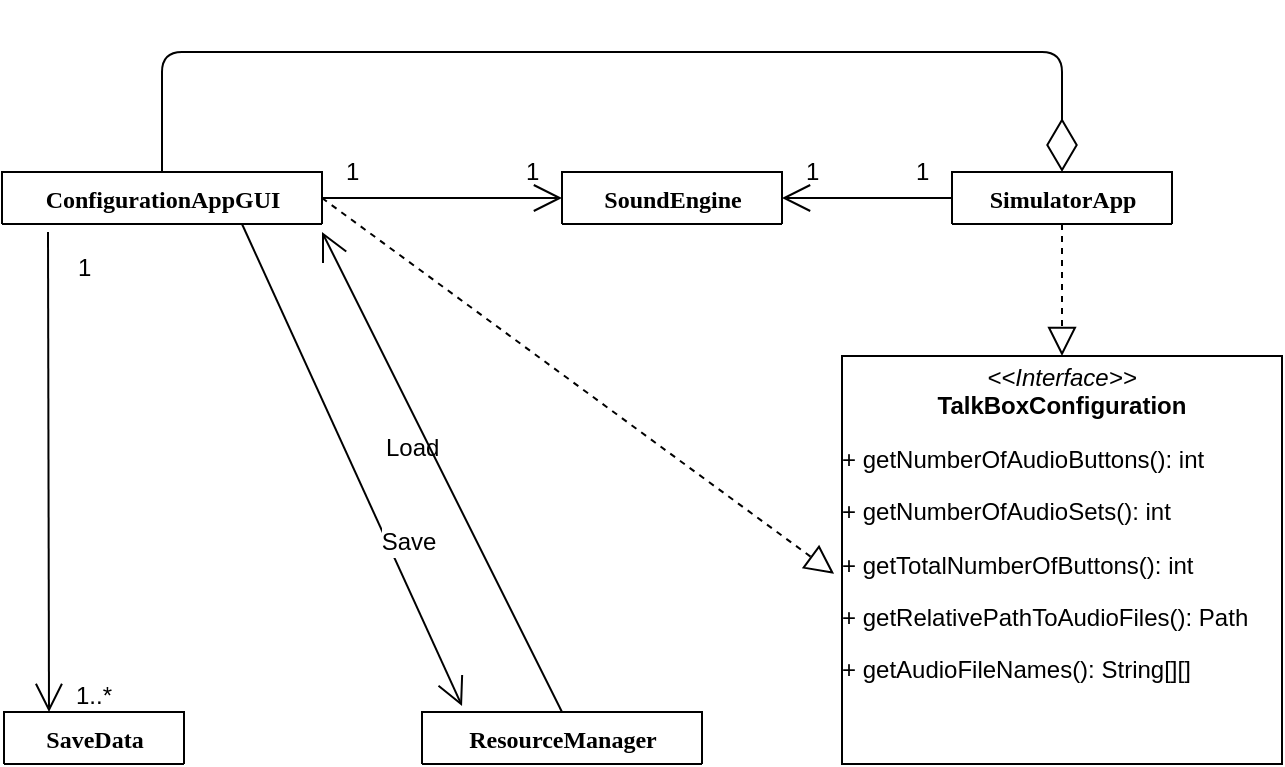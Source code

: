 <mxfile version="10.5.5" type="device"><diagram name="Page-1" id="6133507b-19e7-1e82-6fc7-422aa6c4b21f"><mxGraphModel dx="840" dy="403" grid="1" gridSize="10" guides="1" tooltips="1" connect="1" arrows="1" fold="1" page="1" pageScale="1" pageWidth="1100" pageHeight="850" background="#ffffff" math="0" shadow="0"><root><mxCell id="0"/><mxCell id="1" parent="0"/><mxCell id="235556782a83e6d0-1" value="SaveData" style="swimlane;html=1;fontStyle=1;align=center;verticalAlign=top;childLayout=stackLayout;horizontal=1;startSize=26;horizontalStack=0;resizeParent=1;resizeLast=0;collapsible=1;marginBottom=0;swimlaneFillColor=#ffffff;rounded=0;shadow=0;comic=0;labelBackgroundColor=none;strokeColor=#000000;strokeWidth=1;fillColor=none;fontFamily=Verdana;fontSize=12;fontColor=#000000;" parent="1" vertex="1" collapsed="1"><mxGeometry x="51" y="370" width="90" height="26" as="geometry"><mxRectangle x="25" y="370" width="195" height="242" as="alternateBounds"/></mxGeometry></mxCell><mxCell id="235556782a83e6d0-2" value="+ finalList: JList" style="text;html=1;strokeColor=none;fillColor=none;align=left;verticalAlign=top;spacingLeft=4;spacingRight=4;whiteSpace=wrap;overflow=hidden;rotatable=0;points=[[0,0.5],[1,0.5]];portConstraint=eastwest;" parent="235556782a83e6d0-1" vertex="1"><mxGeometry y="26" width="90" height="26" as="geometry"/></mxCell><mxCell id="235556782a83e6d0-3" value="+&amp;nbsp;&lt;span&gt;order&lt;/span&gt;&lt;span&gt;:&amp;nbsp;&lt;/span&gt;&lt;span&gt;JComboBox&lt;/span&gt;" style="text;html=1;strokeColor=none;fillColor=none;align=left;verticalAlign=top;spacingLeft=4;spacingRight=4;whiteSpace=wrap;overflow=hidden;rotatable=0;points=[[0,0.5],[1,0.5]];portConstraint=eastwest;" parent="235556782a83e6d0-1" vertex="1"><mxGeometry y="52" width="90" height="26" as="geometry"/></mxCell><mxCell id="235556782a83e6d0-5" value="+&amp;nbsp;&lt;span&gt;numberOfAudioButtons&lt;/span&gt;&lt;span&gt;:&amp;nbsp;&lt;/span&gt;&lt;span&gt;int&lt;/span&gt;&lt;br&gt;" style="text;html=1;strokeColor=none;fillColor=none;align=left;verticalAlign=top;spacingLeft=4;spacingRight=4;whiteSpace=wrap;overflow=hidden;rotatable=0;points=[[0,0.5],[1,0.5]];portConstraint=eastwest;" parent="235556782a83e6d0-1" vertex="1"><mxGeometry y="78" width="90" height="26" as="geometry"/></mxCell><mxCell id="PMLCwmGXdVcPx-4oooxd-16" value="+&amp;nbsp;&lt;span&gt;numberOfAudioSets&lt;/span&gt;&lt;span&gt;: int&lt;/span&gt;&lt;br&gt;" style="text;html=1;strokeColor=none;fillColor=none;align=left;verticalAlign=top;spacingLeft=4;spacingRight=4;whiteSpace=wrap;overflow=hidden;rotatable=0;points=[[0,0.5],[1,0.5]];portConstraint=eastwest;" vertex="1" parent="235556782a83e6d0-1"><mxGeometry y="104" width="90" height="26" as="geometry"/></mxCell><mxCell id="PMLCwmGXdVcPx-4oooxd-17" value="+&amp;nbsp;&lt;span&gt;totalNumberOfButtons&lt;/span&gt;&lt;span&gt;: int&lt;/span&gt;&lt;br&gt;" style="text;html=1;strokeColor=none;fillColor=none;align=left;verticalAlign=top;spacingLeft=4;spacingRight=4;whiteSpace=wrap;overflow=hidden;rotatable=0;points=[[0,0.5],[1,0.5]];portConstraint=eastwest;" vertex="1" parent="235556782a83e6d0-1"><mxGeometry y="130" width="90" height="26" as="geometry"/></mxCell><mxCell id="PMLCwmGXdVcPx-4oooxd-18" value="+&amp;nbsp;&lt;span&gt;relativePathToAudioFiles&lt;/span&gt;&lt;span&gt;: String&lt;/span&gt;&lt;br&gt;" style="text;html=1;strokeColor=none;fillColor=none;align=left;verticalAlign=top;spacingLeft=4;spacingRight=4;whiteSpace=wrap;overflow=hidden;rotatable=0;points=[[0,0.5],[1,0.5]];portConstraint=eastwest;" vertex="1" parent="235556782a83e6d0-1"><mxGeometry y="156" width="90" height="26" as="geometry"/></mxCell><mxCell id="PMLCwmGXdVcPx-4oooxd-19" value="+&amp;nbsp;&lt;span&gt;audioFileNames&lt;/span&gt;&lt;span&gt;: String[][]&lt;/span&gt;&lt;br&gt;" style="text;html=1;strokeColor=none;fillColor=none;align=left;verticalAlign=top;spacingLeft=4;spacingRight=4;whiteSpace=wrap;overflow=hidden;rotatable=0;points=[[0,0.5],[1,0.5]];portConstraint=eastwest;" vertex="1" parent="235556782a83e6d0-1"><mxGeometry y="182" width="90" height="26" as="geometry"/></mxCell><mxCell id="235556782a83e6d0-6" value="" style="line;html=1;strokeWidth=1;fillColor=none;align=left;verticalAlign=middle;spacingTop=-1;spacingLeft=3;spacingRight=3;rotatable=0;labelPosition=right;points=[];portConstraint=eastwest;" parent="235556782a83e6d0-1" vertex="1"><mxGeometry y="208" width="90" height="8" as="geometry"/></mxCell><mxCell id="78961159f06e98e8-17" value="ConfigurationAppGUI" style="swimlane;html=1;fontStyle=1;align=center;verticalAlign=top;childLayout=stackLayout;horizontal=1;startSize=26;horizontalStack=0;resizeParent=1;resizeLast=0;collapsible=1;marginBottom=0;swimlaneFillColor=#ffffff;rounded=0;shadow=0;comic=0;labelBackgroundColor=none;strokeColor=#000000;strokeWidth=1;fillColor=none;fontFamily=Verdana;fontSize=12;fontColor=#000000;" parent="1" vertex="1" collapsed="1"><mxGeometry x="50" y="100" width="160" height="26" as="geometry"><mxRectangle x="50" y="100" width="245" height="1542" as="alternateBounds"/></mxGeometry></mxCell><mxCell id="78961159f06e98e8-23" value="+&amp;nbsp;&lt;span&gt;VERSION&lt;/span&gt;&lt;span&gt;: String&lt;/span&gt;&lt;br&gt;" style="text;html=1;strokeColor=none;fillColor=none;align=left;verticalAlign=top;spacingLeft=4;spacingRight=4;whiteSpace=wrap;overflow=hidden;rotatable=0;points=[[0,0.5],[1,0.5]];portConstraint=eastwest;" parent="78961159f06e98e8-17" vertex="1"><mxGeometry y="26" width="160" height="26" as="geometry"/></mxCell><mxCell id="PMLCwmGXdVcPx-4oooxd-26" value="+&amp;nbsp;&lt;span&gt;AUDIO_DIR&lt;/span&gt;&lt;span&gt;: String&lt;/span&gt;&lt;br&gt;" style="text;html=1;strokeColor=none;fillColor=none;align=left;verticalAlign=top;spacingLeft=4;spacingRight=4;whiteSpace=wrap;overflow=hidden;rotatable=0;points=[[0,0.5],[1,0.5]];portConstraint=eastwest;" vertex="1" parent="78961159f06e98e8-17"><mxGeometry y="52" width="160" height="26" as="geometry"/></mxCell><mxCell id="PMLCwmGXdVcPx-4oooxd-27" value="+&amp;nbsp;&lt;span&gt;fileName&lt;/span&gt;&lt;span&gt;: String&lt;/span&gt;&lt;br&gt;" style="text;html=1;strokeColor=none;fillColor=none;align=left;verticalAlign=top;spacingLeft=4;spacingRight=4;whiteSpace=wrap;overflow=hidden;rotatable=0;points=[[0,0.5],[1,0.5]];portConstraint=eastwest;" vertex="1" parent="78961159f06e98e8-17"><mxGeometry y="78" width="160" height="26" as="geometry"/></mxCell><mxCell id="78961159f06e98e8-24" value="+ JList: audioList" style="text;html=1;strokeColor=none;fillColor=none;align=left;verticalAlign=top;spacingLeft=4;spacingRight=4;whiteSpace=wrap;overflow=hidden;rotatable=0;points=[[0,0.5],[1,0.5]];portConstraint=eastwest;" parent="78961159f06e98e8-17" vertex="1"><mxGeometry y="104" width="160" height="26" as="geometry"/></mxCell><mxCell id="PMLCwmGXdVcPx-4oooxd-28" value="+&amp;nbsp;&lt;span&gt;slider&lt;/span&gt;&lt;span&gt;:&amp;nbsp;&lt;/span&gt;&lt;span&gt;JSlider&lt;/span&gt;&lt;br&gt;" style="text;html=1;strokeColor=none;fillColor=none;align=left;verticalAlign=top;spacingLeft=4;spacingRight=4;whiteSpace=wrap;overflow=hidden;rotatable=0;points=[[0,0.5],[1,0.5]];portConstraint=eastwest;" vertex="1" parent="78961159f06e98e8-17"><mxGeometry y="130" width="160" height="26" as="geometry"/></mxCell><mxCell id="PMLCwmGXdVcPx-4oooxd-29" value="+&amp;nbsp;&lt;span&gt;infoLabel&lt;/span&gt;&lt;span&gt;:&amp;nbsp;&lt;/span&gt;&lt;span&gt;JLabel&lt;/span&gt;&lt;br&gt;" style="text;html=1;strokeColor=none;fillColor=none;align=left;verticalAlign=top;spacingLeft=4;spacingRight=4;whiteSpace=wrap;overflow=hidden;rotatable=0;points=[[0,0.5],[1,0.5]];portConstraint=eastwest;" vertex="1" parent="78961159f06e98e8-17"><mxGeometry y="156" width="160" height="26" as="geometry"/></mxCell><mxCell id="PMLCwmGXdVcPx-4oooxd-30" value="+&amp;nbsp;&lt;span&gt;player&lt;/span&gt;&lt;span&gt;:&amp;nbsp;&lt;/span&gt;&lt;span&gt;SoundEngine&lt;/span&gt;&lt;br&gt;" style="text;html=1;strokeColor=none;fillColor=none;align=left;verticalAlign=top;spacingLeft=4;spacingRight=4;whiteSpace=wrap;overflow=hidden;rotatable=0;points=[[0,0.5],[1,0.5]];portConstraint=eastwest;" vertex="1" parent="78961159f06e98e8-17"><mxGeometry y="182" width="160" height="26" as="geometry"/></mxCell><mxCell id="PMLCwmGXdVcPx-4oooxd-31" value="+&amp;nbsp;&lt;span&gt;initialList&lt;/span&gt;&lt;span&gt;:&amp;nbsp;&lt;/span&gt;&lt;span&gt;JList&lt;/span&gt;" style="text;html=1;strokeColor=none;fillColor=none;align=left;verticalAlign=top;spacingLeft=4;spacingRight=4;whiteSpace=wrap;overflow=hidden;rotatable=0;points=[[0,0.5],[1,0.5]];portConstraint=eastwest;" vertex="1" parent="78961159f06e98e8-17"><mxGeometry y="208" width="160" height="26" as="geometry"/></mxCell><mxCell id="PMLCwmGXdVcPx-4oooxd-32" value="+&amp;nbsp;&lt;span&gt;finalList&lt;/span&gt;&lt;span&gt;:&amp;nbsp;&lt;/span&gt;&lt;span&gt;JList&lt;/span&gt;&lt;br&gt;" style="text;html=1;strokeColor=none;fillColor=none;align=left;verticalAlign=top;spacingLeft=4;spacingRight=4;whiteSpace=wrap;overflow=hidden;rotatable=0;points=[[0,0.5],[1,0.5]];portConstraint=eastwest;" vertex="1" parent="78961159f06e98e8-17"><mxGeometry y="234" width="160" height="26" as="geometry"/></mxCell><mxCell id="PMLCwmGXdVcPx-4oooxd-33" value="+&amp;nbsp;&lt;span&gt;order&lt;/span&gt;&lt;span&gt;:&amp;nbsp;&lt;/span&gt;&lt;span&gt;JComboBox&lt;/span&gt;" style="text;html=1;strokeColor=none;fillColor=none;align=left;verticalAlign=top;spacingLeft=4;spacingRight=4;whiteSpace=wrap;overflow=hidden;rotatable=0;points=[[0,0.5],[1,0.5]];portConstraint=eastwest;" vertex="1" parent="78961159f06e98e8-17"><mxGeometry y="260" width="160" height="26" as="geometry"/></mxCell><mxCell id="PMLCwmGXdVcPx-4oooxd-34" value="+&amp;nbsp;&lt;span&gt;initialListModel&lt;/span&gt;&lt;span&gt;:&amp;nbsp;&lt;/span&gt;&lt;span&gt;DefaultListModel&lt;/span&gt;&lt;br&gt;" style="text;html=1;strokeColor=none;fillColor=none;align=left;verticalAlign=top;spacingLeft=4;spacingRight=4;whiteSpace=wrap;overflow=hidden;rotatable=0;points=[[0,0.5],[1,0.5]];portConstraint=eastwest;" vertex="1" parent="78961159f06e98e8-17"><mxGeometry y="286" width="160" height="26" as="geometry"/></mxCell><mxCell id="PMLCwmGXdVcPx-4oooxd-35" value="+&amp;nbsp;&lt;span&gt;finalListModel&lt;/span&gt;&lt;span&gt;:&amp;nbsp;&lt;/span&gt;&lt;span&gt;DefaultListModel&lt;/span&gt;&lt;br&gt;" style="text;html=1;strokeColor=none;fillColor=none;align=left;verticalAlign=top;spacingLeft=4;spacingRight=4;whiteSpace=wrap;overflow=hidden;rotatable=0;points=[[0,0.5],[1,0.5]];portConstraint=eastwest;" vertex="1" parent="78961159f06e98e8-17"><mxGeometry y="312" width="160" height="26" as="geometry"/></mxCell><mxCell id="PMLCwmGXdVcPx-4oooxd-36" value="+&amp;nbsp;&lt;span&gt;audioListModel&lt;/span&gt;&lt;span&gt;:&amp;nbsp;&lt;/span&gt;&lt;span&gt;DefaultListModel&lt;/span&gt;&lt;br&gt;" style="text;html=1;strokeColor=none;fillColor=none;align=left;verticalAlign=top;spacingLeft=4;spacingRight=4;whiteSpace=wrap;overflow=hidden;rotatable=0;points=[[0,0.5],[1,0.5]];portConstraint=eastwest;" vertex="1" parent="78961159f06e98e8-17"><mxGeometry y="338" width="160" height="26" as="geometry"/></mxCell><mxCell id="PMLCwmGXdVcPx-4oooxd-37" value="+&amp;nbsp;&lt;span&gt;orderButtons&lt;/span&gt;&lt;span&gt;: Integer[]&lt;/span&gt;&lt;br&gt;" style="text;html=1;strokeColor=none;fillColor=none;align=left;verticalAlign=top;spacingLeft=4;spacingRight=4;whiteSpace=wrap;overflow=hidden;rotatable=0;points=[[0,0.5],[1,0.5]];portConstraint=eastwest;" vertex="1" parent="78961159f06e98e8-17"><mxGeometry y="364" width="160" height="26" as="geometry"/></mxCell><mxCell id="PMLCwmGXdVcPx-4oooxd-38" value="+&amp;nbsp;&lt;span&gt;orderModel&lt;/span&gt;&lt;span&gt;:&amp;nbsp;&lt;/span&gt;&lt;span&gt;DefaultComboBoxModel&lt;/span&gt;" style="text;html=1;strokeColor=none;fillColor=none;align=left;verticalAlign=top;spacingLeft=4;spacingRight=4;whiteSpace=wrap;overflow=hidden;rotatable=0;points=[[0,0.5],[1,0.5]];portConstraint=eastwest;" vertex="1" parent="78961159f06e98e8-17"><mxGeometry y="390" width="160" height="26" as="geometry"/></mxCell><mxCell id="PMLCwmGXdVcPx-4oooxd-39" value="+&amp;nbsp;&lt;span&gt;comp&lt;/span&gt;&lt;span&gt;: &lt;/span&gt;&lt;span&gt;Component[]&lt;/span&gt;" style="text;html=1;strokeColor=none;fillColor=none;align=left;verticalAlign=top;spacingLeft=4;spacingRight=4;whiteSpace=wrap;overflow=hidden;rotatable=0;points=[[0,0.5],[1,0.5]];portConstraint=eastwest;" vertex="1" parent="78961159f06e98e8-17"><mxGeometry y="416" width="160" height="26" as="geometry"/></mxCell><mxCell id="PMLCwmGXdVcPx-4oooxd-40" value="+ c: int" style="text;html=1;strokeColor=none;fillColor=none;align=left;verticalAlign=top;spacingLeft=4;spacingRight=4;whiteSpace=wrap;overflow=hidden;rotatable=0;points=[[0,0.5],[1,0.5]];portConstraint=eastwest;" vertex="1" parent="78961159f06e98e8-17"><mxGeometry y="442" width="160" height="26" as="geometry"/></mxCell><mxCell id="PMLCwmGXdVcPx-4oooxd-41" value="+&amp;nbsp;&lt;span&gt;playBtn&lt;/span&gt;&lt;span&gt;:&amp;nbsp;&lt;/span&gt;&lt;span&gt;JButton&lt;/span&gt;&lt;br&gt;" style="text;html=1;strokeColor=none;fillColor=none;align=left;verticalAlign=top;spacingLeft=4;spacingRight=4;whiteSpace=wrap;overflow=hidden;rotatable=0;points=[[0,0.5],[1,0.5]];portConstraint=eastwest;" vertex="1" parent="78961159f06e98e8-17"><mxGeometry y="468" width="160" height="26" as="geometry"/></mxCell><mxCell id="PMLCwmGXdVcPx-4oooxd-42" value="+&amp;nbsp;&lt;span&gt;stopBtn&lt;/span&gt;&lt;span&gt;:&amp;nbsp;&lt;/span&gt;&lt;span&gt;JButton&lt;/span&gt;&lt;br&gt;" style="text;html=1;strokeColor=none;fillColor=none;align=left;verticalAlign=top;spacingLeft=4;spacingRight=4;whiteSpace=wrap;overflow=hidden;rotatable=0;points=[[0,0.5],[1,0.5]];portConstraint=eastwest;" vertex="1" parent="78961159f06e98e8-17"><mxGeometry y="494" width="160" height="26" as="geometry"/></mxCell><mxCell id="PMLCwmGXdVcPx-4oooxd-43" value="+&amp;nbsp;&lt;span&gt;pauseBtn&lt;/span&gt;&lt;span&gt;:&amp;nbsp;&lt;/span&gt;&lt;span&gt;JButton&lt;/span&gt;&lt;br&gt;" style="text;html=1;strokeColor=none;fillColor=none;align=left;verticalAlign=top;spacingLeft=4;spacingRight=4;whiteSpace=wrap;overflow=hidden;rotatable=0;points=[[0,0.5],[1,0.5]];portConstraint=eastwest;" vertex="1" parent="78961159f06e98e8-17"><mxGeometry y="520" width="160" height="26" as="geometry"/></mxCell><mxCell id="PMLCwmGXdVcPx-4oooxd-44" value="+&amp;nbsp;&lt;span&gt;resumeBtn&lt;/span&gt;&lt;span&gt;:&amp;nbsp;&lt;/span&gt;&lt;span&gt;JButton&lt;/span&gt;&lt;br&gt;" style="text;html=1;strokeColor=none;fillColor=none;align=left;verticalAlign=top;spacingLeft=4;spacingRight=4;whiteSpace=wrap;overflow=hidden;rotatable=0;points=[[0,0.5],[1,0.5]];portConstraint=eastwest;" vertex="1" parent="78961159f06e98e8-17"><mxGeometry y="546" width="160" height="26" as="geometry"/></mxCell><mxCell id="PMLCwmGXdVcPx-4oooxd-45" value="+&amp;nbsp;&lt;span&gt;resetBtn&lt;/span&gt;&lt;span&gt;:&amp;nbsp;&lt;/span&gt;&lt;span&gt;JButton&lt;/span&gt;&lt;br&gt;" style="text;html=1;strokeColor=none;fillColor=none;align=left;verticalAlign=top;spacingLeft=4;spacingRight=4;whiteSpace=wrap;overflow=hidden;rotatable=0;points=[[0,0.5],[1,0.5]];portConstraint=eastwest;" vertex="1" parent="78961159f06e98e8-17"><mxGeometry y="572" width="160" height="26" as="geometry"/></mxCell><mxCell id="PMLCwmGXdVcPx-4oooxd-46" value="+&amp;nbsp;&lt;span&gt;swapBtn&lt;/span&gt;&lt;span&gt;:&amp;nbsp;&lt;/span&gt;&lt;span&gt;JButton&lt;/span&gt;&lt;br&gt;" style="text;html=1;strokeColor=none;fillColor=none;align=left;verticalAlign=top;spacingLeft=4;spacingRight=4;whiteSpace=wrap;overflow=hidden;rotatable=0;points=[[0,0.5],[1,0.5]];portConstraint=eastwest;" vertex="1" parent="78961159f06e98e8-17"><mxGeometry y="598" width="160" height="26" as="geometry"/></mxCell><mxCell id="PMLCwmGXdVcPx-4oooxd-47" value="+&amp;nbsp;&lt;span&gt;saveChangesBtn&lt;/span&gt;&lt;span&gt;:&amp;nbsp;&lt;/span&gt;&lt;span&gt;JButton&lt;/span&gt;&lt;br&gt;" style="text;html=1;strokeColor=none;fillColor=none;align=left;verticalAlign=top;spacingLeft=4;spacingRight=4;whiteSpace=wrap;overflow=hidden;rotatable=0;points=[[0,0.5],[1,0.5]];portConstraint=eastwest;" vertex="1" parent="78961159f06e98e8-17"><mxGeometry y="624" width="160" height="26" as="geometry"/></mxCell><mxCell id="PMLCwmGXdVcPx-4oooxd-48" value="+&amp;nbsp;&lt;span&gt;addFinalBtn&lt;/span&gt;&lt;span&gt;:&amp;nbsp;&lt;/span&gt;&lt;span&gt;JButton&lt;/span&gt;&lt;br&gt;" style="text;html=1;strokeColor=none;fillColor=none;align=left;verticalAlign=top;spacingLeft=4;spacingRight=4;whiteSpace=wrap;overflow=hidden;rotatable=0;points=[[0,0.5],[1,0.5]];portConstraint=eastwest;" vertex="1" parent="78961159f06e98e8-17"><mxGeometry y="650" width="160" height="26" as="geometry"/></mxCell><mxCell id="PMLCwmGXdVcPx-4oooxd-49" value="+&amp;nbsp;&lt;span&gt;addNewBtn&lt;/span&gt;&lt;span&gt;:&amp;nbsp;&lt;/span&gt;&lt;span&gt;JButton&lt;/span&gt;&lt;br&gt;" style="text;html=1;strokeColor=none;fillColor=none;align=left;verticalAlign=top;spacingLeft=4;spacingRight=4;whiteSpace=wrap;overflow=hidden;rotatable=0;points=[[0,0.5],[1,0.5]];portConstraint=eastwest;" vertex="1" parent="78961159f06e98e8-17"><mxGeometry y="676" width="160" height="26" as="geometry"/></mxCell><mxCell id="PMLCwmGXdVcPx-4oooxd-50" value="+&amp;nbsp;&lt;span&gt;removeNewBtn&lt;/span&gt;&lt;span&gt;:&amp;nbsp;&lt;/span&gt;&lt;span&gt;JButton&lt;/span&gt;&lt;br&gt;" style="text;html=1;strokeColor=none;fillColor=none;align=left;verticalAlign=top;spacingLeft=4;spacingRight=4;whiteSpace=wrap;overflow=hidden;rotatable=0;points=[[0,0.5],[1,0.5]];portConstraint=eastwest;" vertex="1" parent="78961159f06e98e8-17"><mxGeometry y="702" width="160" height="26" as="geometry"/></mxCell><mxCell id="PMLCwmGXdVcPx-4oooxd-51" value="+&amp;nbsp;&lt;span&gt;removeFinalBtn&lt;/span&gt;&lt;span&gt;:&amp;nbsp;&lt;/span&gt;&lt;span&gt;JButton&lt;/span&gt;&lt;br&gt;" style="text;html=1;strokeColor=none;fillColor=none;align=left;verticalAlign=top;spacingLeft=4;spacingRight=4;whiteSpace=wrap;overflow=hidden;rotatable=0;points=[[0,0.5],[1,0.5]];portConstraint=eastwest;" vertex="1" parent="78961159f06e98e8-17"><mxGeometry y="728" width="160" height="26" as="geometry"/></mxCell><mxCell id="PMLCwmGXdVcPx-4oooxd-52" value="+&amp;nbsp;&lt;span&gt;launchSimApp&lt;/span&gt;&lt;span&gt;:&amp;nbsp;&lt;/span&gt;&lt;span&gt;JButton&lt;/span&gt;&lt;br&gt;" style="text;html=1;strokeColor=none;fillColor=none;align=left;verticalAlign=top;spacingLeft=4;spacingRight=4;whiteSpace=wrap;overflow=hidden;rotatable=0;points=[[0,0.5],[1,0.5]];portConstraint=eastwest;" vertex="1" parent="78961159f06e98e8-17"><mxGeometry y="754" width="160" height="26" as="geometry"/></mxCell><mxCell id="PMLCwmGXdVcPx-4oooxd-53" value="+&amp;nbsp;&lt;span&gt;rightScrollPane&lt;/span&gt;&lt;span&gt;:&amp;nbsp;&lt;/span&gt;&lt;span&gt;JScrollPane&lt;/span&gt;&lt;br&gt;" style="text;html=1;strokeColor=none;fillColor=none;align=left;verticalAlign=top;spacingLeft=4;spacingRight=4;whiteSpace=wrap;overflow=hidden;rotatable=0;points=[[0,0.5],[1,0.5]];portConstraint=eastwest;" vertex="1" parent="78961159f06e98e8-17"><mxGeometry y="780" width="160" height="26" as="geometry"/></mxCell><mxCell id="PMLCwmGXdVcPx-4oooxd-54" value="+&amp;nbsp;&lt;span&gt;leftScrollPane&lt;/span&gt;&lt;span&gt;:&amp;nbsp;&lt;/span&gt;&lt;span&gt;JScrollPane&lt;/span&gt;&lt;br&gt;" style="text;html=1;strokeColor=none;fillColor=none;align=left;verticalAlign=top;spacingLeft=4;spacingRight=4;whiteSpace=wrap;overflow=hidden;rotatable=0;points=[[0,0.5],[1,0.5]];portConstraint=eastwest;" vertex="1" parent="78961159f06e98e8-17"><mxGeometry y="806" width="160" height="26" as="geometry"/></mxCell><mxCell id="PMLCwmGXdVcPx-4oooxd-55" value="+&amp;nbsp;&lt;span&gt;myFrame&lt;/span&gt;&lt;span&gt;:&amp;nbsp;&lt;/span&gt;&lt;span&gt;SimulatorApp&lt;/span&gt;&lt;br&gt;" style="text;html=1;strokeColor=none;fillColor=none;align=left;verticalAlign=top;spacingLeft=4;spacingRight=4;whiteSpace=wrap;overflow=hidden;rotatable=0;points=[[0,0.5],[1,0.5]];portConstraint=eastwest;" vertex="1" parent="78961159f06e98e8-17"><mxGeometry y="832" width="160" height="26" as="geometry"/></mxCell><mxCell id="PMLCwmGXdVcPx-4oooxd-56" value="+&amp;nbsp;&lt;span&gt;savedConfig&lt;/span&gt;&lt;span&gt;:&amp;nbsp;&lt;/span&gt;&lt;span&gt;File&lt;/span&gt;&lt;br&gt;" style="text;html=1;strokeColor=none;fillColor=none;align=left;verticalAlign=top;spacingLeft=4;spacingRight=4;whiteSpace=wrap;overflow=hidden;rotatable=0;points=[[0,0.5],[1,0.5]];portConstraint=eastwest;" vertex="1" parent="78961159f06e98e8-17"><mxGeometry y="858" width="160" height="26" as="geometry"/></mxCell><mxCell id="PMLCwmGXdVcPx-4oooxd-57" value="+&amp;nbsp;&lt;span&gt;sounds&lt;/span&gt;&lt;span&gt;:&amp;nbsp;&lt;/span&gt;&lt;span&gt;File&lt;/span&gt;&lt;br&gt;" style="text;html=1;strokeColor=none;fillColor=none;align=left;verticalAlign=top;spacingLeft=4;spacingRight=4;whiteSpace=wrap;overflow=hidden;rotatable=0;points=[[0,0.5],[1,0.5]];portConstraint=eastwest;" vertex="1" parent="78961159f06e98e8-17"><mxGeometry y="884" width="160" height="26" as="geometry"/></mxCell><mxCell id="78961159f06e98e8-19" value="" style="line;html=1;strokeWidth=1;fillColor=none;align=left;verticalAlign=middle;spacingTop=-1;spacingLeft=3;spacingRight=3;rotatable=0;labelPosition=right;points=[];portConstraint=eastwest;" parent="78961159f06e98e8-17" vertex="1"><mxGeometry y="910" width="160" height="8" as="geometry"/></mxCell><mxCell id="78961159f06e98e8-27" value="+ main(&lt;span&gt;String[]&lt;/span&gt;&lt;span&gt;): void&lt;/span&gt;&lt;br&gt;" style="text;html=1;strokeColor=none;fillColor=none;align=left;verticalAlign=top;spacingLeft=4;spacingRight=4;whiteSpace=wrap;overflow=hidden;rotatable=0;points=[[0,0.5],[1,0.5]];portConstraint=eastwest;" parent="78961159f06e98e8-17" vertex="1"><mxGeometry y="918" width="160" height="26" as="geometry"/></mxCell><mxCell id="PMLCwmGXdVcPx-4oooxd-58" value="+ play(&lt;span&gt;): void&lt;/span&gt;&lt;br&gt;" style="text;html=1;strokeColor=none;fillColor=none;align=left;verticalAlign=top;spacingLeft=4;spacingRight=4;whiteSpace=wrap;overflow=hidden;rotatable=0;points=[[0,0.5],[1,0.5]];portConstraint=eastwest;" vertex="1" parent="78961159f06e98e8-17"><mxGeometry y="944" width="160" height="26" as="geometry"/></mxCell><mxCell id="PMLCwmGXdVcPx-4oooxd-67" value="+ showInfo(String&lt;span&gt;): void&lt;/span&gt;&lt;br&gt;" style="text;html=1;strokeColor=none;fillColor=none;align=left;verticalAlign=top;spacingLeft=4;spacingRight=4;whiteSpace=wrap;overflow=hidden;rotatable=0;points=[[0,0.5],[1,0.5]];portConstraint=eastwest;" vertex="1" parent="78961159f06e98e8-17"><mxGeometry y="970" width="160" height="26" as="geometry"/></mxCell><mxCell id="PMLCwmGXdVcPx-4oooxd-68" value="+ stop(&lt;span&gt;): void&lt;/span&gt;&lt;br&gt;" style="text;html=1;strokeColor=none;fillColor=none;align=left;verticalAlign=top;spacingLeft=4;spacingRight=4;whiteSpace=wrap;overflow=hidden;rotatable=0;points=[[0,0.5],[1,0.5]];portConstraint=eastwest;" vertex="1" parent="78961159f06e98e8-17"><mxGeometry y="996" width="160" height="26" as="geometry"/></mxCell><mxCell id="PMLCwmGXdVcPx-4oooxd-69" value="+ pause(&lt;span&gt;): void&lt;/span&gt;&lt;br&gt;" style="text;html=1;strokeColor=none;fillColor=none;align=left;verticalAlign=top;spacingLeft=4;spacingRight=4;whiteSpace=wrap;overflow=hidden;rotatable=0;points=[[0,0.5],[1,0.5]];portConstraint=eastwest;" vertex="1" parent="78961159f06e98e8-17"><mxGeometry y="1022" width="160" height="26" as="geometry"/></mxCell><mxCell id="PMLCwmGXdVcPx-4oooxd-70" value="+ resume(&lt;span&gt;): void&lt;/span&gt;&lt;br&gt;" style="text;html=1;strokeColor=none;fillColor=none;align=left;verticalAlign=top;spacingLeft=4;spacingRight=4;whiteSpace=wrap;overflow=hidden;rotatable=0;points=[[0,0.5],[1,0.5]];portConstraint=eastwest;" vertex="1" parent="78961159f06e98e8-17"><mxGeometry y="1048" width="160" height="26" as="geometry"/></mxCell><mxCell id="PMLCwmGXdVcPx-4oooxd-71" value="+ quit(&lt;span&gt;): void&lt;/span&gt;&lt;br&gt;" style="text;html=1;strokeColor=none;fillColor=none;align=left;verticalAlign=top;spacingLeft=4;spacingRight=4;whiteSpace=wrap;overflow=hidden;rotatable=0;points=[[0,0.5],[1,0.5]];portConstraint=eastwest;" vertex="1" parent="78961159f06e98e8-17"><mxGeometry y="1074" width="160" height="26" as="geometry"/></mxCell><mxCell id="PMLCwmGXdVcPx-4oooxd-72" value="+ showAbout(&lt;span&gt;): void&lt;/span&gt;&lt;br&gt;" style="text;html=1;strokeColor=none;fillColor=none;align=left;verticalAlign=top;spacingLeft=4;spacingRight=4;whiteSpace=wrap;overflow=hidden;rotatable=0;points=[[0,0.5],[1,0.5]];portConstraint=eastwest;" vertex="1" parent="78961159f06e98e8-17"><mxGeometry y="1100" width="160" height="26" as="geometry"/></mxCell><mxCell id="PMLCwmGXdVcPx-4oooxd-73" value="+ findFiles(String, Sring&lt;span&gt;): String[]&lt;/span&gt;&lt;br&gt;" style="text;html=1;strokeColor=none;fillColor=none;align=left;verticalAlign=top;spacingLeft=4;spacingRight=4;whiteSpace=wrap;overflow=hidden;rotatable=0;points=[[0,0.5],[1,0.5]];portConstraint=eastwest;" vertex="1" parent="78961159f06e98e8-17"><mxGeometry y="1126" width="160" height="26" as="geometry"/></mxCell><mxCell id="PMLCwmGXdVcPx-4oooxd-74" value="+ stateChanged(ChangeEvent&lt;span&gt;): void&lt;/span&gt;&lt;br&gt;" style="text;html=1;strokeColor=none;fillColor=none;align=left;verticalAlign=top;spacingLeft=4;spacingRight=4;whiteSpace=wrap;overflow=hidden;rotatable=0;points=[[0,0.5],[1,0.5]];portConstraint=eastwest;" vertex="1" parent="78961159f06e98e8-17"><mxGeometry y="1152" width="160" height="26" as="geometry"/></mxCell><mxCell id="PMLCwmGXdVcPx-4oooxd-75" value="+&amp;nbsp;&lt;span&gt;actionPerformed&lt;/span&gt;&lt;span&gt;(&lt;/span&gt;&lt;span&gt;ActionEvent&lt;/span&gt;&lt;span&gt;): void&lt;/span&gt;&lt;br&gt;" style="text;html=1;strokeColor=none;fillColor=none;align=left;verticalAlign=top;spacingLeft=4;spacingRight=4;whiteSpace=wrap;overflow=hidden;rotatable=0;points=[[0,0.5],[1,0.5]];portConstraint=eastwest;" vertex="1" parent="78961159f06e98e8-17"><mxGeometry y="1178" width="160" height="26" as="geometry"/></mxCell><mxCell id="PMLCwmGXdVcPx-4oooxd-76" value="+&amp;nbsp;&lt;span&gt;makeFrame&lt;/span&gt;&lt;span&gt;(&lt;/span&gt;&lt;span&gt;String[]&lt;/span&gt;&lt;span&gt;): void&lt;/span&gt;&lt;br&gt;" style="text;html=1;strokeColor=none;fillColor=none;align=left;verticalAlign=top;spacingLeft=4;spacingRight=4;whiteSpace=wrap;overflow=hidden;rotatable=0;points=[[0,0.5],[1,0.5]];portConstraint=eastwest;" vertex="1" parent="78961159f06e98e8-17"><mxGeometry y="1204" width="160" height="26" as="geometry"/></mxCell><mxCell id="PMLCwmGXdVcPx-4oooxd-77" value="+&amp;nbsp;&lt;span&gt;makeMenuBar&lt;/span&gt;&lt;span&gt;(&lt;/span&gt;&lt;span&gt;): void&lt;/span&gt;&lt;br&gt;" style="text;html=1;strokeColor=none;fillColor=none;align=left;verticalAlign=top;spacingLeft=4;spacingRight=4;whiteSpace=wrap;overflow=hidden;rotatable=0;points=[[0,0.5],[1,0.5]];portConstraint=eastwest;" vertex="1" parent="78961159f06e98e8-17"><mxGeometry y="1230" width="160" height="26" as="geometry"/></mxCell><mxCell id="PMLCwmGXdVcPx-4oooxd-78" value="+&amp;nbsp;&lt;span&gt;pickFile&lt;/span&gt;&lt;span&gt;(&lt;/span&gt;&lt;span&gt;): File&lt;/span&gt;&lt;br&gt;" style="text;html=1;strokeColor=none;fillColor=none;align=left;verticalAlign=top;spacingLeft=4;spacingRight=4;whiteSpace=wrap;overflow=hidden;rotatable=0;points=[[0,0.5],[1,0.5]];portConstraint=eastwest;" vertex="1" parent="78961159f06e98e8-17"><mxGeometry y="1256" width="160" height="26" as="geometry"/></mxCell><mxCell id="PMLCwmGXdVcPx-4oooxd-79" value="+&amp;nbsp;&lt;span&gt;copyFileUsingStream&lt;/span&gt;&lt;span&gt;(File, File&lt;/span&gt;&lt;span&gt;): void&lt;/span&gt;&lt;br&gt;" style="text;html=1;strokeColor=none;fillColor=none;align=left;verticalAlign=top;spacingLeft=4;spacingRight=4;whiteSpace=wrap;overflow=hidden;rotatable=0;points=[[0,0.5],[1,0.5]];portConstraint=eastwest;" vertex="1" parent="78961159f06e98e8-17"><mxGeometry y="1282" width="160" height="26" as="geometry"/></mxCell><mxCell id="PMLCwmGXdVcPx-4oooxd-80" value="+&amp;nbsp;&lt;span&gt;setBackground&lt;/span&gt;&lt;span&gt;(Jlist&lt;/span&gt;&lt;span&gt;): void&lt;/span&gt;&lt;br&gt;" style="text;html=1;strokeColor=none;fillColor=none;align=left;verticalAlign=top;spacingLeft=4;spacingRight=4;whiteSpace=wrap;overflow=hidden;rotatable=0;points=[[0,0.5],[1,0.5]];portConstraint=eastwest;" vertex="1" parent="78961159f06e98e8-17"><mxGeometry y="1308" width="160" height="26" as="geometry"/></mxCell><mxCell id="PMLCwmGXdVcPx-4oooxd-81" value="+&amp;nbsp;&lt;span&gt;addFinalBtn&lt;/span&gt;&lt;span&gt;(&lt;/span&gt;&lt;span&gt;String[]&lt;/span&gt;&lt;span&gt;): void&lt;/span&gt;&lt;br&gt;" style="text;html=1;strokeColor=none;fillColor=none;align=left;verticalAlign=top;spacingLeft=4;spacingRight=4;whiteSpace=wrap;overflow=hidden;rotatable=0;points=[[0,0.5],[1,0.5]];portConstraint=eastwest;" vertex="1" parent="78961159f06e98e8-17"><mxGeometry y="1334" width="160" height="26" as="geometry"/></mxCell><mxCell id="PMLCwmGXdVcPx-4oooxd-83" value="+&amp;nbsp;&lt;span&gt;removeFinalButton&lt;/span&gt;&lt;span&gt;(&lt;/span&gt;&lt;span&gt;): void&lt;/span&gt;&lt;br&gt;" style="text;html=1;strokeColor=none;fillColor=none;align=left;verticalAlign=top;spacingLeft=4;spacingRight=4;whiteSpace=wrap;overflow=hidden;rotatable=0;points=[[0,0.5],[1,0.5]];portConstraint=eastwest;" vertex="1" parent="78961159f06e98e8-17"><mxGeometry y="1360" width="160" height="26" as="geometry"/></mxCell><mxCell id="PMLCwmGXdVcPx-4oooxd-84" value="+&amp;nbsp;&lt;span&gt;swap&lt;/span&gt;&lt;span&gt;(&lt;/span&gt;&lt;span&gt;String[]&lt;/span&gt;&lt;span&gt;): void&lt;/span&gt;&lt;br&gt;" style="text;html=1;strokeColor=none;fillColor=none;align=left;verticalAlign=top;spacingLeft=4;spacingRight=4;whiteSpace=wrap;overflow=hidden;rotatable=0;points=[[0,0.5],[1,0.5]];portConstraint=eastwest;" vertex="1" parent="78961159f06e98e8-17"><mxGeometry y="1386" width="160" height="26" as="geometry"/></mxCell><mxCell id="PMLCwmGXdVcPx-4oooxd-85" value="+&amp;nbsp;&lt;span&gt;reset&lt;/span&gt;&lt;span&gt;(&lt;/span&gt;&lt;span&gt;String[]&lt;/span&gt;&lt;span&gt;): void&lt;/span&gt;&lt;br&gt;" style="text;html=1;strokeColor=none;fillColor=none;align=left;verticalAlign=top;spacingLeft=4;spacingRight=4;whiteSpace=wrap;overflow=hidden;rotatable=0;points=[[0,0.5],[1,0.5]];portConstraint=eastwest;" vertex="1" parent="78961159f06e98e8-17"><mxGeometry y="1412" width="160" height="26" as="geometry"/></mxCell><mxCell id="PMLCwmGXdVcPx-4oooxd-82" value="+&amp;nbsp;&lt;span&gt;saveChanges&lt;/span&gt;&lt;span&gt;(&lt;/span&gt;&lt;span&gt;): void&lt;/span&gt;&lt;br&gt;" style="text;html=1;strokeColor=none;fillColor=none;align=left;verticalAlign=top;spacingLeft=4;spacingRight=4;whiteSpace=wrap;overflow=hidden;rotatable=0;points=[[0,0.5],[1,0.5]];portConstraint=eastwest;" vertex="1" parent="78961159f06e98e8-17"><mxGeometry y="1438" width="160" height="26" as="geometry"/></mxCell><mxCell id="PMLCwmGXdVcPx-4oooxd-86" value="+ save&lt;span&gt;(&lt;/span&gt;&lt;span&gt;): void&lt;/span&gt;&lt;br&gt;" style="text;html=1;strokeColor=none;fillColor=none;align=left;verticalAlign=top;spacingLeft=4;spacingRight=4;whiteSpace=wrap;overflow=hidden;rotatable=0;points=[[0,0.5],[1,0.5]];portConstraint=eastwest;" vertex="1" parent="78961159f06e98e8-17"><mxGeometry y="1464" width="160" height="26" as="geometry"/></mxCell><mxCell id="PMLCwmGXdVcPx-4oooxd-87" value="+ tutorial&lt;span&gt;(&lt;/span&gt;&lt;span&gt;): void&lt;/span&gt;&lt;br&gt;" style="text;html=1;strokeColor=none;fillColor=none;align=left;verticalAlign=top;spacingLeft=4;spacingRight=4;whiteSpace=wrap;overflow=hidden;rotatable=0;points=[[0,0.5],[1,0.5]];portConstraint=eastwest;" vertex="1" parent="78961159f06e98e8-17"><mxGeometry y="1490" width="160" height="26" as="geometry"/></mxCell><mxCell id="PMLCwmGXdVcPx-4oooxd-88" value="+ setButtonIcon&lt;span&gt;(JButton. ImageIcon&lt;/span&gt;&lt;span&gt;): void&lt;/span&gt;&lt;br&gt;" style="text;html=1;strokeColor=none;fillColor=none;align=left;verticalAlign=top;spacingLeft=4;spacingRight=4;whiteSpace=wrap;overflow=hidden;rotatable=0;points=[[0,0.5],[1,0.5]];portConstraint=eastwest;" vertex="1" parent="78961159f06e98e8-17"><mxGeometry y="1516" width="160" height="26" as="geometry"/></mxCell><mxCell id="78961159f06e98e8-43" value="SoundEngine" style="swimlane;html=1;fontStyle=1;align=center;verticalAlign=top;childLayout=stackLayout;horizontal=1;startSize=26;horizontalStack=0;resizeParent=1;resizeLast=0;collapsible=1;marginBottom=0;swimlaneFillColor=#ffffff;rounded=0;shadow=0;comic=0;labelBackgroundColor=none;strokeColor=#000000;strokeWidth=1;fillColor=none;fontFamily=Verdana;fontSize=12;fontColor=#000000;" parent="1" vertex="1" collapsed="1"><mxGeometry x="330" y="100" width="110" height="26" as="geometry"><mxRectangle x="665" y="100" width="195" height="320" as="alternateBounds"/></mxGeometry></mxCell><mxCell id="78961159f06e98e8-44" value="+&amp;nbsp;&lt;span&gt;currentSoundClip&lt;/span&gt;&lt;span&gt;: Clip&lt;/span&gt;&lt;br&gt;" style="text;html=1;strokeColor=none;fillColor=none;align=left;verticalAlign=top;spacingLeft=4;spacingRight=4;whiteSpace=wrap;overflow=hidden;rotatable=0;points=[[0,0.5],[1,0.5]];portConstraint=eastwest;" parent="78961159f06e98e8-43" vertex="1"><mxGeometry y="26" width="110" height="26" as="geometry"/></mxCell><mxCell id="PMLCwmGXdVcPx-4oooxd-20" value="+&amp;nbsp;&lt;span&gt;currentSoundDuration&lt;/span&gt;&lt;span&gt;: int&lt;/span&gt;&lt;br&gt;" style="text;html=1;strokeColor=none;fillColor=none;align=left;verticalAlign=top;spacingLeft=4;spacingRight=4;whiteSpace=wrap;overflow=hidden;rotatable=0;points=[[0,0.5],[1,0.5]];portConstraint=eastwest;" vertex="1" parent="78961159f06e98e8-43"><mxGeometry y="52" width="110" height="26" as="geometry"/></mxCell><mxCell id="78961159f06e98e8-45" value="+&amp;nbsp;&lt;span&gt;currentSoundFrameLength&lt;/span&gt;&lt;span&gt;: int&lt;/span&gt;&lt;br&gt;" style="text;html=1;strokeColor=none;fillColor=none;align=left;verticalAlign=top;spacingLeft=4;spacingRight=4;whiteSpace=wrap;overflow=hidden;rotatable=0;points=[[0,0.5],[1,0.5]];portConstraint=eastwest;" parent="78961159f06e98e8-43" vertex="1"><mxGeometry y="78" width="110" height="26" as="geometry"/></mxCell><mxCell id="78961159f06e98e8-51" value="" style="line;html=1;strokeWidth=1;fillColor=none;align=left;verticalAlign=middle;spacingTop=-1;spacingLeft=3;spacingRight=3;rotatable=0;labelPosition=right;points=[];portConstraint=eastwest;" parent="78961159f06e98e8-43" vertex="1"><mxGeometry y="104" width="110" height="8" as="geometry"/></mxCell><mxCell id="78961159f06e98e8-52" value="+ play(File): boolean" style="text;html=1;strokeColor=none;fillColor=none;align=left;verticalAlign=top;spacingLeft=4;spacingRight=4;whiteSpace=wrap;overflow=hidden;rotatable=0;points=[[0,0.5],[1,0.5]];portConstraint=eastwest;" parent="78961159f06e98e8-43" vertex="1"><mxGeometry y="112" width="110" height="26" as="geometry"/></mxCell><mxCell id="b94bc138ca980ef-2" value="+ stop(): void" style="text;html=1;strokeColor=none;fillColor=none;align=left;verticalAlign=top;spacingLeft=4;spacingRight=4;whiteSpace=wrap;overflow=hidden;rotatable=0;points=[[0,0.5],[1,0.5]];portConstraint=eastwest;" parent="78961159f06e98e8-43" vertex="1"><mxGeometry y="138" width="110" height="26" as="geometry"/></mxCell><mxCell id="b94bc138ca980ef-3" value="+ pause(): void" style="text;html=1;strokeColor=none;fillColor=none;align=left;verticalAlign=top;spacingLeft=4;spacingRight=4;whiteSpace=wrap;overflow=hidden;rotatable=0;points=[[0,0.5],[1,0.5]];portConstraint=eastwest;" parent="78961159f06e98e8-43" vertex="1"><mxGeometry y="164" width="110" height="26" as="geometry"/></mxCell><mxCell id="PMLCwmGXdVcPx-4oooxd-21" value="+ resume(): void" style="text;html=1;strokeColor=none;fillColor=none;align=left;verticalAlign=top;spacingLeft=4;spacingRight=4;whiteSpace=wrap;overflow=hidden;rotatable=0;points=[[0,0.5],[1,0.5]];portConstraint=eastwest;" vertex="1" parent="78961159f06e98e8-43"><mxGeometry y="190" width="110" height="26" as="geometry"/></mxCell><mxCell id="PMLCwmGXdVcPx-4oooxd-22" value="+ seek(int): void" style="text;html=1;strokeColor=none;fillColor=none;align=left;verticalAlign=top;spacingLeft=4;spacingRight=4;whiteSpace=wrap;overflow=hidden;rotatable=0;points=[[0,0.5],[1,0.5]];portConstraint=eastwest;" vertex="1" parent="78961159f06e98e8-43"><mxGeometry y="216" width="110" height="26" as="geometry"/></mxCell><mxCell id="PMLCwmGXdVcPx-4oooxd-23" value="+ setVolume(int): void" style="text;html=1;strokeColor=none;fillColor=none;align=left;verticalAlign=top;spacingLeft=4;spacingRight=4;whiteSpace=wrap;overflow=hidden;rotatable=0;points=[[0,0.5],[1,0.5]];portConstraint=eastwest;" vertex="1" parent="78961159f06e98e8-43"><mxGeometry y="242" width="110" height="26" as="geometry"/></mxCell><mxCell id="PMLCwmGXdVcPx-4oooxd-24" value="+ getDuration(): int" style="text;html=1;strokeColor=none;fillColor=none;align=left;verticalAlign=top;spacingLeft=4;spacingRight=4;whiteSpace=wrap;overflow=hidden;rotatable=0;points=[[0,0.5],[1,0.5]];portConstraint=eastwest;" vertex="1" parent="78961159f06e98e8-43"><mxGeometry y="268" width="110" height="26" as="geometry"/></mxCell><mxCell id="PMLCwmGXdVcPx-4oooxd-25" value="+ loadSound(File): boolean" style="text;html=1;strokeColor=none;fillColor=none;align=left;verticalAlign=top;spacingLeft=4;spacingRight=4;whiteSpace=wrap;overflow=hidden;rotatable=0;points=[[0,0.5],[1,0.5]];portConstraint=eastwest;" vertex="1" parent="78961159f06e98e8-43"><mxGeometry y="294" width="110" height="26" as="geometry"/></mxCell><mxCell id="78961159f06e98e8-108" value="ResourceManager" style="swimlane;html=1;fontStyle=1;align=center;verticalAlign=top;childLayout=stackLayout;horizontal=1;startSize=26;horizontalStack=0;resizeParent=1;resizeLast=0;collapsible=1;marginBottom=0;swimlaneFillColor=#ffffff;rounded=0;shadow=0;comic=0;labelBackgroundColor=none;strokeColor=#000000;strokeWidth=1;fillColor=none;fontFamily=Verdana;fontSize=12;fontColor=#000000;" parent="1" vertex="1" collapsed="1"><mxGeometry x="260" y="370" width="140" height="26" as="geometry"><mxRectangle x="460" y="436" width="185" height="94" as="alternateBounds"/></mxGeometry></mxCell><mxCell id="78961159f06e98e8-116" value="" style="line;html=1;strokeWidth=1;fillColor=none;align=left;verticalAlign=middle;spacingTop=-1;spacingLeft=3;spacingRight=3;rotatable=0;labelPosition=right;points=[];portConstraint=eastwest;" parent="78961159f06e98e8-108" vertex="1"><mxGeometry y="26" width="140" height="8" as="geometry"/></mxCell><mxCell id="78961159f06e98e8-117" value="+&amp;nbsp;&lt;span&gt;save&lt;/span&gt;&lt;span&gt;(Serializable&lt;/span&gt;&lt;span&gt;, &lt;/span&gt;&lt;span&gt;String)&lt;/span&gt;&lt;span&gt;: void&lt;/span&gt;&lt;br&gt;" style="text;html=1;strokeColor=none;fillColor=none;align=left;verticalAlign=top;spacingLeft=4;spacingRight=4;whiteSpace=wrap;overflow=hidden;rotatable=0;points=[[0,0.5],[1,0.5]];portConstraint=eastwest;" parent="78961159f06e98e8-108" vertex="1"><mxGeometry y="34" width="140" height="26" as="geometry"/></mxCell><mxCell id="PMLCwmGXdVcPx-4oooxd-2" value="+ load(String): Object&lt;br&gt;" style="text;html=1;strokeColor=none;fillColor=none;align=left;verticalAlign=top;spacingLeft=4;spacingRight=4;whiteSpace=wrap;overflow=hidden;rotatable=0;points=[[0,0.5],[1,0.5]];portConstraint=eastwest;" vertex="1" parent="78961159f06e98e8-108"><mxGeometry y="60" width="140" height="30" as="geometry"/></mxCell><mxCell id="b94bc138ca980ef-1" value="&lt;p style=&quot;margin: 0px ; margin-top: 4px ; text-align: center&quot;&gt;&lt;i&gt;&amp;lt;&amp;lt;Interface&amp;gt;&amp;gt;&lt;/i&gt;&lt;br&gt;&lt;b&gt;TalkBoxConfiguration&lt;/b&gt;&lt;/p&gt;&lt;p&gt;+&amp;nbsp;&lt;span&gt;getNumberOfAudioButtons&lt;/span&gt;&lt;span&gt;()&lt;/span&gt;&lt;span&gt;: int&lt;/span&gt;&lt;/p&gt;&lt;p&gt;+&amp;nbsp;&lt;span&gt;getNumberOfAudioSets&lt;/span&gt;&lt;span&gt;(): int&lt;/span&gt;&lt;/p&gt;&lt;p&gt;&lt;span&gt;+&amp;nbsp;&lt;/span&gt;&lt;span&gt;getTotalNumberOfButtons(): int&lt;/span&gt;&lt;/p&gt;&lt;p&gt;&lt;span&gt;+&amp;nbsp;&lt;/span&gt;&lt;span&gt;getRelativePathToAudioFiles&lt;/span&gt;&lt;span&gt;(): Path&lt;/span&gt;&lt;/p&gt;&lt;p&gt;&lt;span&gt;+&amp;nbsp;&lt;/span&gt;&lt;span&gt;getAudioFileNames&lt;/span&gt;&lt;span&gt;():&amp;nbsp;&lt;/span&gt;&lt;span&gt;String[][]&lt;/span&gt;&lt;/p&gt;" style="verticalAlign=top;align=left;overflow=fill;fontSize=12;fontFamily=Helvetica;html=1;rounded=0;shadow=0;comic=0;labelBackgroundColor=none;strokeColor=#000000;strokeWidth=1;fillColor=#ffffff;" parent="1" vertex="1"><mxGeometry x="470" y="192" width="220" height="204" as="geometry"/></mxCell><mxCell id="PMLCwmGXdVcPx-4oooxd-94" value="" style="endArrow=block;dashed=1;endFill=0;endSize=12;html=1;entryX=-0.018;entryY=0.534;entryDx=0;entryDy=0;entryPerimeter=0;exitX=1;exitY=0.5;exitDx=0;exitDy=0;" edge="1" parent="1" source="78961159f06e98e8-17" target="b94bc138ca980ef-1"><mxGeometry width="160" relative="1" as="geometry"><mxPoint x="110" y="130" as="sourcePoint"/><mxPoint x="250" y="280" as="targetPoint"/><Array as="points"/></mxGeometry></mxCell><mxCell id="PMLCwmGXdVcPx-4oooxd-95" value="" style="endArrow=open;endFill=1;endSize=12;html=1;entryX=0.25;entryY=0;entryDx=0;entryDy=0;" edge="1" parent="1" target="235556782a83e6d0-1"><mxGeometry width="160" relative="1" as="geometry"><mxPoint x="73" y="130" as="sourcePoint"/><mxPoint x="210" y="420" as="targetPoint"/></mxGeometry></mxCell><mxCell id="PMLCwmGXdVcPx-4oooxd-96" value="" style="endArrow=open;endFill=1;endSize=12;html=1;entryX=0.143;entryY=-0.115;entryDx=0;entryDy=0;entryPerimeter=0;exitX=0.75;exitY=1;exitDx=0;exitDy=0;" edge="1" parent="1" source="78961159f06e98e8-17" target="78961159f06e98e8-108"><mxGeometry width="160" relative="1" as="geometry"><mxPoint x="200" y="130" as="sourcePoint"/><mxPoint x="130" y="450" as="targetPoint"/></mxGeometry></mxCell><mxCell id="PMLCwmGXdVcPx-4oooxd-100" value="Save" style="text;html=1;resizable=0;points=[];align=center;verticalAlign=middle;labelBackgroundColor=#ffffff;" vertex="1" connectable="0" parent="PMLCwmGXdVcPx-4oooxd-96"><mxGeometry x="0.346" y="9" relative="1" as="geometry"><mxPoint as="offset"/></mxGeometry></mxCell><mxCell id="PMLCwmGXdVcPx-4oooxd-97" value="" style="endArrow=open;endFill=1;endSize=12;html=1;exitX=0.5;exitY=0;exitDx=0;exitDy=0;" edge="1" parent="1" source="78961159f06e98e8-108"><mxGeometry width="160" relative="1" as="geometry"><mxPoint x="250" y="290" as="sourcePoint"/><mxPoint x="210" y="130" as="targetPoint"/></mxGeometry></mxCell><mxCell id="PMLCwmGXdVcPx-4oooxd-98" value="1" style="text;html=1;resizable=0;points=[];autosize=1;align=left;verticalAlign=top;spacingTop=-4;" vertex="1" parent="1"><mxGeometry x="86" y="138" width="20" height="20" as="geometry"/></mxCell><mxCell id="PMLCwmGXdVcPx-4oooxd-99" value="1..*" style="text;html=1;resizable=0;points=[];autosize=1;align=left;verticalAlign=top;spacingTop=-4;" vertex="1" parent="1"><mxGeometry x="85" y="352" width="30" height="20" as="geometry"/></mxCell><mxCell id="PMLCwmGXdVcPx-4oooxd-101" value="Load" style="text;html=1;resizable=0;points=[];autosize=1;align=left;verticalAlign=top;spacingTop=-4;" vertex="1" parent="1"><mxGeometry x="240" y="228" width="40" height="20" as="geometry"/></mxCell><mxCell id="PMLCwmGXdVcPx-4oooxd-103" value="" style="endArrow=open;endFill=1;endSize=12;html=1;exitX=1;exitY=0.5;exitDx=0;exitDy=0;entryX=0;entryY=0.5;entryDx=0;entryDy=0;" edge="1" parent="1" source="78961159f06e98e8-17" target="78961159f06e98e8-43"><mxGeometry width="160" relative="1" as="geometry"><mxPoint x="50" y="420" as="sourcePoint"/><mxPoint x="210" y="420" as="targetPoint"/></mxGeometry></mxCell><mxCell id="PMLCwmGXdVcPx-4oooxd-104" value="1" style="text;html=1;resizable=0;points=[];autosize=1;align=left;verticalAlign=top;spacingTop=-4;" vertex="1" parent="1"><mxGeometry x="220" y="90" width="20" height="20" as="geometry"/></mxCell><mxCell id="PMLCwmGXdVcPx-4oooxd-105" value="1" style="text;html=1;resizable=0;points=[];autosize=1;align=left;verticalAlign=top;spacingTop=-4;" vertex="1" parent="1"><mxGeometry x="310" y="90" width="20" height="20" as="geometry"/></mxCell><mxCell id="PMLCwmGXdVcPx-4oooxd-130" value="SimulatorApp" style="swimlane;html=1;fontStyle=1;align=center;verticalAlign=top;childLayout=stackLayout;horizontal=1;startSize=26;horizontalStack=0;resizeParent=1;resizeLast=0;collapsible=1;marginBottom=0;swimlaneFillColor=#ffffff;rounded=0;shadow=0;comic=0;labelBackgroundColor=none;strokeColor=#000000;strokeWidth=1;fillColor=none;fontFamily=Verdana;fontSize=12;fontColor=#000000;" vertex="1" collapsed="1" parent="1"><mxGeometry x="525" y="100" width="110" height="26" as="geometry"><mxRectangle x="390" y="409" width="195" height="402" as="alternateBounds"/></mxGeometry></mxCell><mxCell id="PMLCwmGXdVcPx-4oooxd-131" value="+&amp;nbsp;player:&amp;nbsp;SoundEngine&lt;br&gt;" style="text;html=1;strokeColor=none;fillColor=none;align=left;verticalAlign=top;spacingLeft=4;spacingRight=4;whiteSpace=wrap;overflow=hidden;rotatable=0;points=[[0,0.5],[1,0.5]];portConstraint=eastwest;" vertex="1" parent="PMLCwmGXdVcPx-4oooxd-130"><mxGeometry y="26" width="110" height="26" as="geometry"/></mxCell><mxCell id="PMLCwmGXdVcPx-4oooxd-132" value="+&amp;nbsp;audioButtons:JButton[]&lt;br&gt;" style="text;html=1;strokeColor=none;fillColor=none;align=left;verticalAlign=top;spacingLeft=4;spacingRight=4;whiteSpace=wrap;overflow=hidden;rotatable=0;points=[[0,0.5],[1,0.5]];portConstraint=eastwest;" vertex="1" parent="PMLCwmGXdVcPx-4oooxd-130"><mxGeometry y="52" width="110" height="26" as="geometry"/></mxCell><mxCell id="PMLCwmGXdVcPx-4oooxd-143" value="+&amp;nbsp;swapButtons:&amp;nbsp;JButton[]&lt;br&gt;" style="text;html=1;strokeColor=none;fillColor=none;align=left;verticalAlign=top;spacingLeft=4;spacingRight=4;whiteSpace=wrap;overflow=hidden;rotatable=0;points=[[0,0.5],[1,0.5]];portConstraint=eastwest;" vertex="1" parent="PMLCwmGXdVcPx-4oooxd-130"><mxGeometry y="78" width="110" height="26" as="geometry"/></mxCell><mxCell id="PMLCwmGXdVcPx-4oooxd-144" value="+&amp;nbsp;defaultChanges: JButton&lt;br&gt;" style="text;html=1;strokeColor=none;fillColor=none;align=left;verticalAlign=top;spacingLeft=4;spacingRight=4;whiteSpace=wrap;overflow=hidden;rotatable=0;points=[[0,0.5],[1,0.5]];portConstraint=eastwest;" vertex="1" parent="PMLCwmGXdVcPx-4oooxd-130"><mxGeometry y="104" width="110" height="26" as="geometry"/></mxCell><mxCell id="PMLCwmGXdVcPx-4oooxd-145" value="+&amp;nbsp;finalAudioList: JList&lt;br&gt;" style="text;html=1;strokeColor=none;fillColor=none;align=left;verticalAlign=top;spacingLeft=4;spacingRight=4;whiteSpace=wrap;overflow=hidden;rotatable=0;points=[[0,0.5],[1,0.5]];portConstraint=eastwest;" vertex="1" parent="PMLCwmGXdVcPx-4oooxd-130"><mxGeometry y="130" width="110" height="26" as="geometry"/></mxCell><mxCell id="PMLCwmGXdVcPx-4oooxd-146" value="+&amp;nbsp;numberOfAudioButtons: int&lt;br&gt;" style="text;html=1;strokeColor=none;fillColor=none;align=left;verticalAlign=top;spacingLeft=4;spacingRight=4;whiteSpace=wrap;overflow=hidden;rotatable=0;points=[[0,0.5],[1,0.5]];portConstraint=eastwest;" vertex="1" parent="PMLCwmGXdVcPx-4oooxd-130"><mxGeometry y="156" width="110" height="26" as="geometry"/></mxCell><mxCell id="PMLCwmGXdVcPx-4oooxd-147" value="+&amp;nbsp;numberOfAudioSets: int&lt;br&gt;" style="text;html=1;strokeColor=none;fillColor=none;align=left;verticalAlign=top;spacingLeft=4;spacingRight=4;whiteSpace=wrap;overflow=hidden;rotatable=0;points=[[0,0.5],[1,0.5]];portConstraint=eastwest;" vertex="1" parent="PMLCwmGXdVcPx-4oooxd-130"><mxGeometry y="182" width="110" height="26" as="geometry"/></mxCell><mxCell id="PMLCwmGXdVcPx-4oooxd-148" value="+&amp;nbsp;totalNumberOfButtons: int&lt;br&gt;" style="text;html=1;strokeColor=none;fillColor=none;align=left;verticalAlign=top;spacingLeft=4;spacingRight=4;whiteSpace=wrap;overflow=hidden;rotatable=0;points=[[0,0.5],[1,0.5]];portConstraint=eastwest;" vertex="1" parent="PMLCwmGXdVcPx-4oooxd-130"><mxGeometry y="208" width="110" height="26" as="geometry"/></mxCell><mxCell id="PMLCwmGXdVcPx-4oooxd-149" value="+&amp;nbsp;audioFileNames: String[][]&lt;br&gt;" style="text;html=1;strokeColor=none;fillColor=none;align=left;verticalAlign=top;spacingLeft=4;spacingRight=4;whiteSpace=wrap;overflow=hidden;rotatable=0;points=[[0,0.5],[1,0.5]];portConstraint=eastwest;" vertex="1" parent="PMLCwmGXdVcPx-4oooxd-130"><mxGeometry y="234" width="110" height="26" as="geometry"/></mxCell><mxCell id="PMLCwmGXdVcPx-4oooxd-133" value="+&amp;nbsp;sounds: File&lt;br&gt;" style="text;html=1;strokeColor=none;fillColor=none;align=left;verticalAlign=top;spacingLeft=4;spacingRight=4;whiteSpace=wrap;overflow=hidden;rotatable=0;points=[[0,0.5],[1,0.5]];portConstraint=eastwest;" vertex="1" parent="PMLCwmGXdVcPx-4oooxd-130"><mxGeometry y="260" width="110" height="26" as="geometry"/></mxCell><mxCell id="PMLCwmGXdVcPx-4oooxd-134" value="" style="line;html=1;strokeWidth=1;fillColor=none;align=left;verticalAlign=middle;spacingTop=-1;spacingLeft=3;spacingRight=3;rotatable=0;labelPosition=right;points=[];portConstraint=eastwest;" vertex="1" parent="PMLCwmGXdVcPx-4oooxd-130"><mxGeometry y="286" width="110" height="8" as="geometry"/></mxCell><mxCell id="PMLCwmGXdVcPx-4oooxd-135" value="+ main(String[] args): void" style="text;html=1;strokeColor=none;fillColor=none;align=left;verticalAlign=top;spacingLeft=4;spacingRight=4;whiteSpace=wrap;overflow=hidden;rotatable=0;points=[[0,0.5],[1,0.5]];portConstraint=eastwest;" vertex="1" parent="PMLCwmGXdVcPx-4oooxd-130"><mxGeometry y="294" width="110" height="26" as="geometry"/></mxCell><mxCell id="PMLCwmGXdVcPx-4oooxd-136" value="+&amp;nbsp;&lt;span&gt;makeFrame&lt;/span&gt;&lt;span&gt;(): void&lt;/span&gt;&lt;br&gt;" style="text;html=1;strokeColor=none;fillColor=none;align=left;verticalAlign=top;spacingLeft=4;spacingRight=4;whiteSpace=wrap;overflow=hidden;rotatable=0;points=[[0,0.5],[1,0.5]];portConstraint=eastwest;" vertex="1" parent="PMLCwmGXdVcPx-4oooxd-130"><mxGeometry y="320" width="110" height="26" as="geometry"/></mxCell><mxCell id="PMLCwmGXdVcPx-4oooxd-137" value="+&amp;nbsp;&lt;span&gt;getSwapAudioSets&lt;/span&gt;&lt;span&gt;(int): void&lt;/span&gt;&lt;br&gt;" style="text;html=1;strokeColor=none;fillColor=none;align=left;verticalAlign=top;spacingLeft=4;spacingRight=4;whiteSpace=wrap;overflow=hidden;rotatable=0;points=[[0,0.5],[1,0.5]];portConstraint=eastwest;" vertex="1" parent="PMLCwmGXdVcPx-4oooxd-130"><mxGeometry y="346" width="110" height="26" as="geometry"/></mxCell><mxCell id="PMLCwmGXdVcPx-4oooxd-138" value="+&amp;nbsp;&lt;span&gt;defaultChanges&lt;/span&gt;&lt;span&gt;(): void&lt;/span&gt;&lt;br&gt;" style="text;html=1;strokeColor=none;fillColor=none;align=left;verticalAlign=top;spacingLeft=4;spacingRight=4;whiteSpace=wrap;overflow=hidden;rotatable=0;points=[[0,0.5],[1,0.5]];portConstraint=eastwest;" vertex="1" parent="PMLCwmGXdVcPx-4oooxd-130"><mxGeometry y="372" width="110" height="26" as="geometry"/></mxCell><mxCell id="PMLCwmGXdVcPx-4oooxd-150" value="" style="endArrow=block;dashed=1;endFill=0;endSize=12;html=1;exitX=0.5;exitY=1;exitDx=0;exitDy=0;entryX=0.5;entryY=0;entryDx=0;entryDy=0;" edge="1" parent="1" source="PMLCwmGXdVcPx-4oooxd-130" target="b94bc138ca980ef-1"><mxGeometry width="160" relative="1" as="geometry"><mxPoint x="410" y="80" as="sourcePoint"/><mxPoint x="570" y="80" as="targetPoint"/></mxGeometry></mxCell><mxCell id="PMLCwmGXdVcPx-4oooxd-151" value="" style="endArrow=open;endFill=1;endSize=12;html=1;exitX=0;exitY=0.5;exitDx=0;exitDy=0;" edge="1" parent="1" source="PMLCwmGXdVcPx-4oooxd-130"><mxGeometry width="160" relative="1" as="geometry"><mxPoint x="330" y="42.5" as="sourcePoint"/><mxPoint x="440" y="113" as="targetPoint"/></mxGeometry></mxCell><mxCell id="PMLCwmGXdVcPx-4oooxd-152" value="1" style="text;html=1;resizable=0;points=[];autosize=1;align=left;verticalAlign=top;spacingTop=-4;" vertex="1" parent="1"><mxGeometry x="505" y="90" width="20" height="20" as="geometry"/></mxCell><mxCell id="PMLCwmGXdVcPx-4oooxd-153" value="1" style="text;html=1;resizable=0;points=[];autosize=1;align=left;verticalAlign=top;spacingTop=-4;" vertex="1" parent="1"><mxGeometry x="450" y="90" width="20" height="20" as="geometry"/></mxCell><mxCell id="PMLCwmGXdVcPx-4oooxd-155" value="" style="endArrow=diamondThin;endFill=0;endSize=24;html=1;exitX=0.5;exitY=0;exitDx=0;exitDy=0;entryX=0.5;entryY=0;entryDx=0;entryDy=0;" edge="1" parent="1" source="78961159f06e98e8-17" target="PMLCwmGXdVcPx-4oooxd-130"><mxGeometry width="160" relative="1" as="geometry"><mxPoint x="320" y="40" as="sourcePoint"/><mxPoint x="480" y="40" as="targetPoint"/><Array as="points"><mxPoint x="130" y="40"/><mxPoint x="360" y="40"/><mxPoint x="580" y="40"/></Array></mxGeometry></mxCell></root></mxGraphModel></diagram></mxfile>
